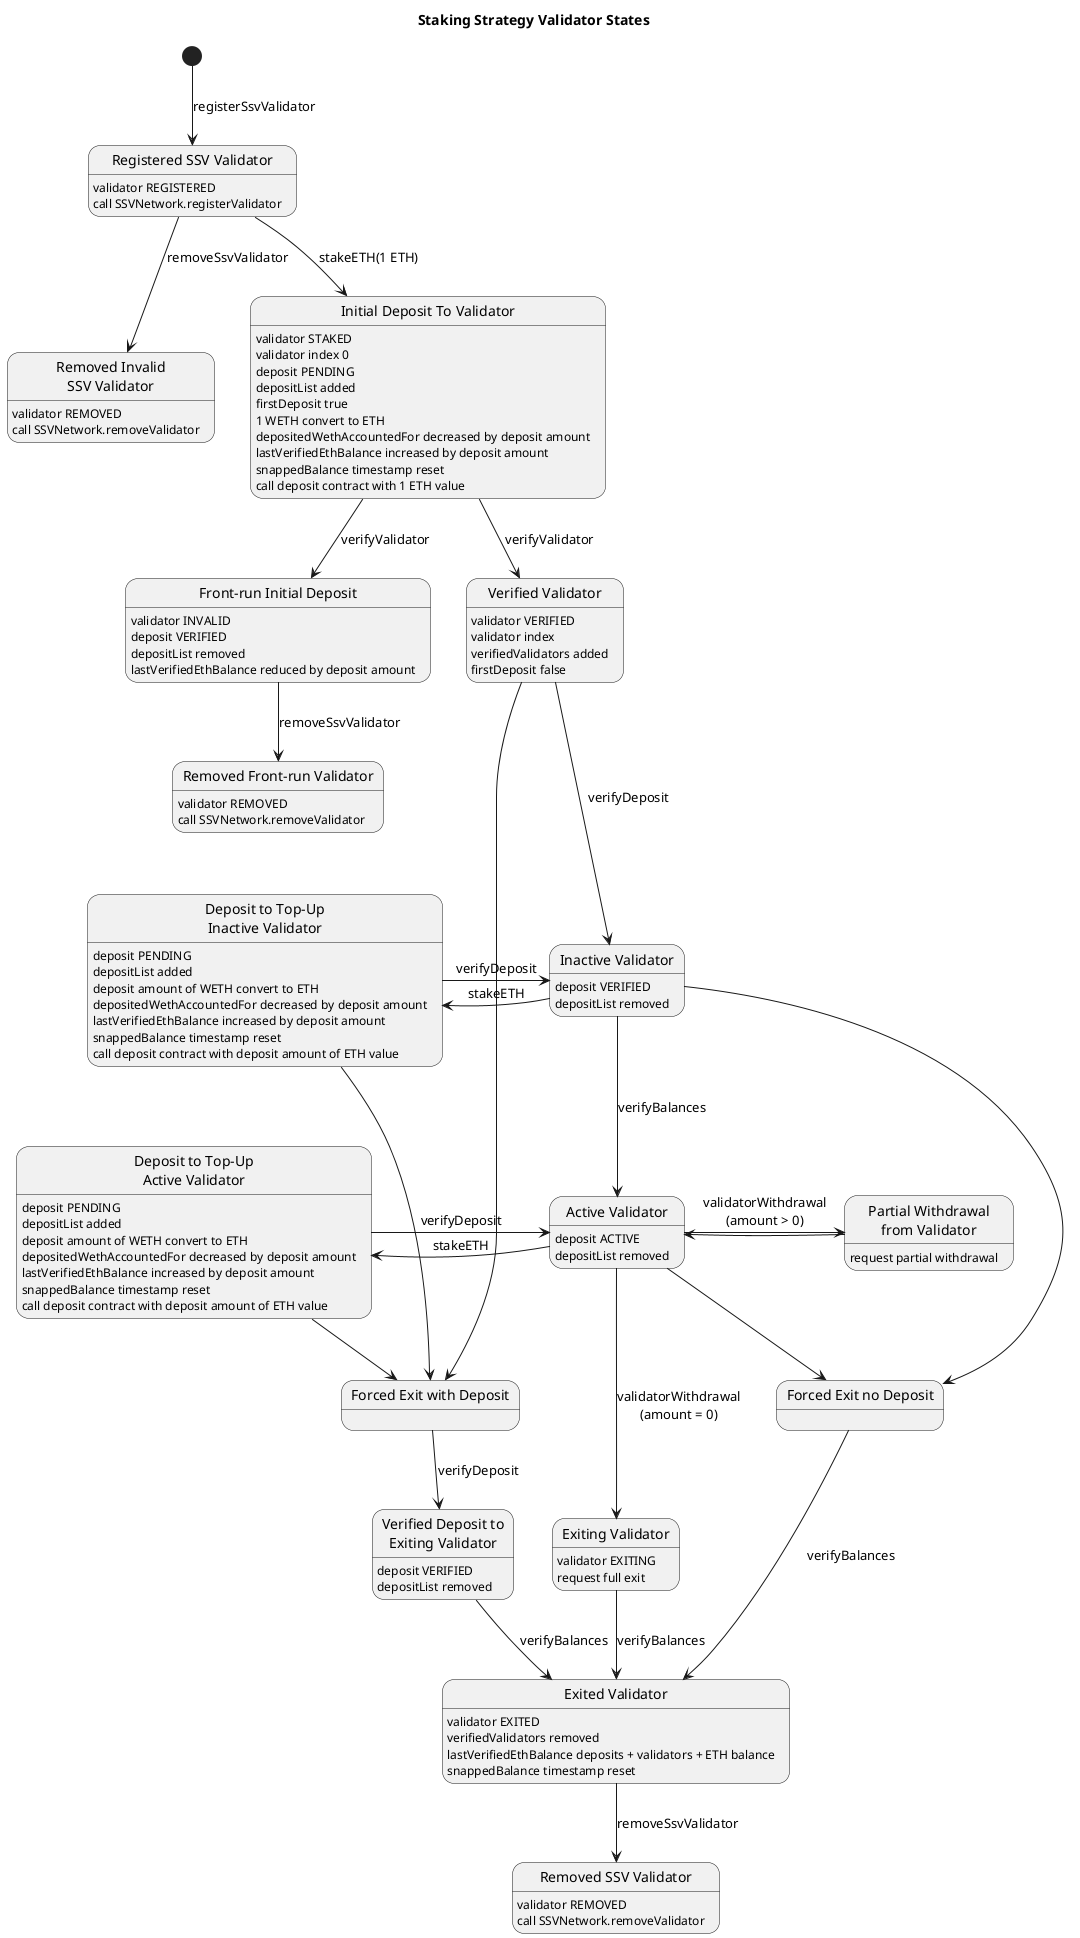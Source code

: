 @startuml

title Staking Strategy Validator States

state "Registered SSV Validator" as RegisteredValidator
RegisteredValidator : validator REGISTERED
RegisteredValidator : call SSVNetwork.registerValidator

state "Removed Invalid\nSSV Validator" as InvalidSSVValidator
InvalidSSVValidator : validator REMOVED
InvalidSSVValidator : call SSVNetwork.removeValidator

state "Initial Deposit To Validator" as InitialDeposit
InitialDeposit : validator STAKED
InitialDeposit : validator index 0
InitialDeposit : deposit PENDING
InitialDeposit : depositList added
InitialDeposit : firstDeposit true
InitialDeposit : 1 WETH convert to ETH
InitialDeposit : depositedWethAccountedFor decreased by deposit amount
InitialDeposit : lastVerifiedEthBalance increased by deposit amount
InitialDeposit : snappedBalance timestamp reset
InitialDeposit : call deposit contract with 1 ETH value

state "Front-run Initial Deposit" as FrontRunDeposit
FrontRunDeposit : validator INVALID
FrontRunDeposit : deposit VERIFIED
FrontRunDeposit : depositList removed
FrontRunDeposit : lastVerifiedEthBalance reduced by deposit amount

state "Removed Front-run Validator" as RemovedFrontRunValidator
RemovedFrontRunValidator : validator REMOVED
RemovedFrontRunValidator : call SSVNetwork.removeValidator

state "Verified Validator" as VerifiedValidator
VerifiedValidator : validator VERIFIED
VerifiedValidator : validator index
VerifiedValidator : verifiedValidators added
VerifiedValidator : firstDeposit false

state "Inactive Validator" as VerifiedDepositInactive
VerifiedDepositInactive : deposit VERIFIED
VerifiedDepositInactive : depositList removed

state "Active Validator" as VerifiedDepositActive
VerifiedDepositActive : deposit ACTIVE
VerifiedDepositActive : depositList removed

state "Verified Deposit to\nExiting Validator" as DepositToExitingValidator
DepositToExitingValidator : deposit VERIFIED
DepositToExitingValidator : depositList removed

state "Deposit to Top-Up\nInactive Validator" as TopUpDepositInactive
TopUpDepositInactive : deposit PENDING
TopUpDepositInactive : depositList added
TopUpDepositInactive : deposit amount of WETH convert to ETH
TopUpDepositInactive : depositedWethAccountedFor decreased by deposit amount
TopUpDepositInactive : lastVerifiedEthBalance increased by deposit amount
TopUpDepositInactive : snappedBalance timestamp reset
TopUpDepositInactive : call deposit contract with deposit amount of ETH value

state "Deposit to Top-Up\nActive Validator" as TopUpDepositActive
TopUpDepositActive : deposit PENDING
TopUpDepositActive : depositList added
TopUpDepositActive : deposit amount of WETH convert to ETH
TopUpDepositActive : depositedWethAccountedFor decreased by deposit amount
TopUpDepositActive : lastVerifiedEthBalance increased by deposit amount
TopUpDepositActive : snappedBalance timestamp reset
TopUpDepositActive : call deposit contract with deposit amount of ETH value

state "Forced Exit with Deposit" as ForcedExitWithDeposit
state "Forced Exit no Deposit" as ForcedExitNoDeposit

state "Exited Validator" as ExitedValidator
ExitedValidator : validator EXITED
ExitedValidator : verifiedValidators removed
ExitedValidator : lastVerifiedEthBalance deposits + validators + ETH balance
ExitedValidator : snappedBalance timestamp reset

state "Partial Withdrawal\nfrom Validator" as PartialWithdrawal
PartialWithdrawal : request partial withdrawal

state "Exiting Validator" as ExitingValidator
ExitingValidator : validator EXITING
ExitingValidator : request full exit

state "Removed SSV Validator" as RemovedExitedValidator
RemovedExitedValidator : validator REMOVED
RemovedExitedValidator : call SSVNetwork.removeValidator

' state "Snapped Balances" as SnappedBalances
' SnappedBalances : snappedBalance\n  blockRoot\n  timestamp\n  ETH Balance

' state "Verified Balances" as VerifiedBalances
' VerifiedBalances : snappedBalance timestamp reset
' VerifiedBalances : lastVerifiedEthBalance deposits + validators + ETH balance

[*] --> RegisteredValidator : registerSsvValidator

RegisteredValidator --> InitialDeposit : stakeETH(1 ETH)
RegisteredValidator --> InvalidSSVValidator : removeSsvValidator

InitialDeposit --> VerifiedValidator : verifyValidator
InitialDeposit --> FrontRunDeposit : verifyValidator
FrontRunDeposit --> RemovedFrontRunValidator : removeSsvValidator
VerifiedValidator ---> VerifiedDepositInactive : verifyDeposit
VerifiedValidator --> ForcedExitWithDeposit

TopUpDepositInactive <- VerifiedDepositInactive : stakeETH
TopUpDepositInactive -> VerifiedDepositInactive : verifyDeposit
VerifiedDepositInactive ---> ForcedExitNoDeposit
ForcedExitNoDeposit ---> ExitedValidator : verifyBalances
TopUpDepositInactive ---> ForcedExitWithDeposit
TopUpDepositActive --> ForcedExitWithDeposit
ForcedExitWithDeposit --> DepositToExitingValidator : verifyDeposit
VerifiedDepositInactive --> VerifiedDepositActive : verifyBalances

TopUpDepositActive <- VerifiedDepositActive : stakeETH
TopUpDepositActive -> VerifiedDepositActive : verifyDeposit
VerifiedDepositActive --> ForcedExitNoDeposit

DepositToExitingValidator --> ExitedValidator : verifyBalances

VerifiedDepositActive -> PartialWithdrawal : validatorWithdrawal\n(amount > 0)
VerifiedDepositActive <- PartialWithdrawal
VerifiedDepositActive ---> ExitingValidator : validatorWithdrawal\n(amount = 0)
ExitingValidator --> ExitedValidator : verifyBalances
ExitedValidator --> RemovedExitedValidator : removeSsvValidator

' SnappedBalances --> VerifiedBalances : verifyBalances
' VerifiedBalances --> SnappedBalances : snapBalances

@enduml